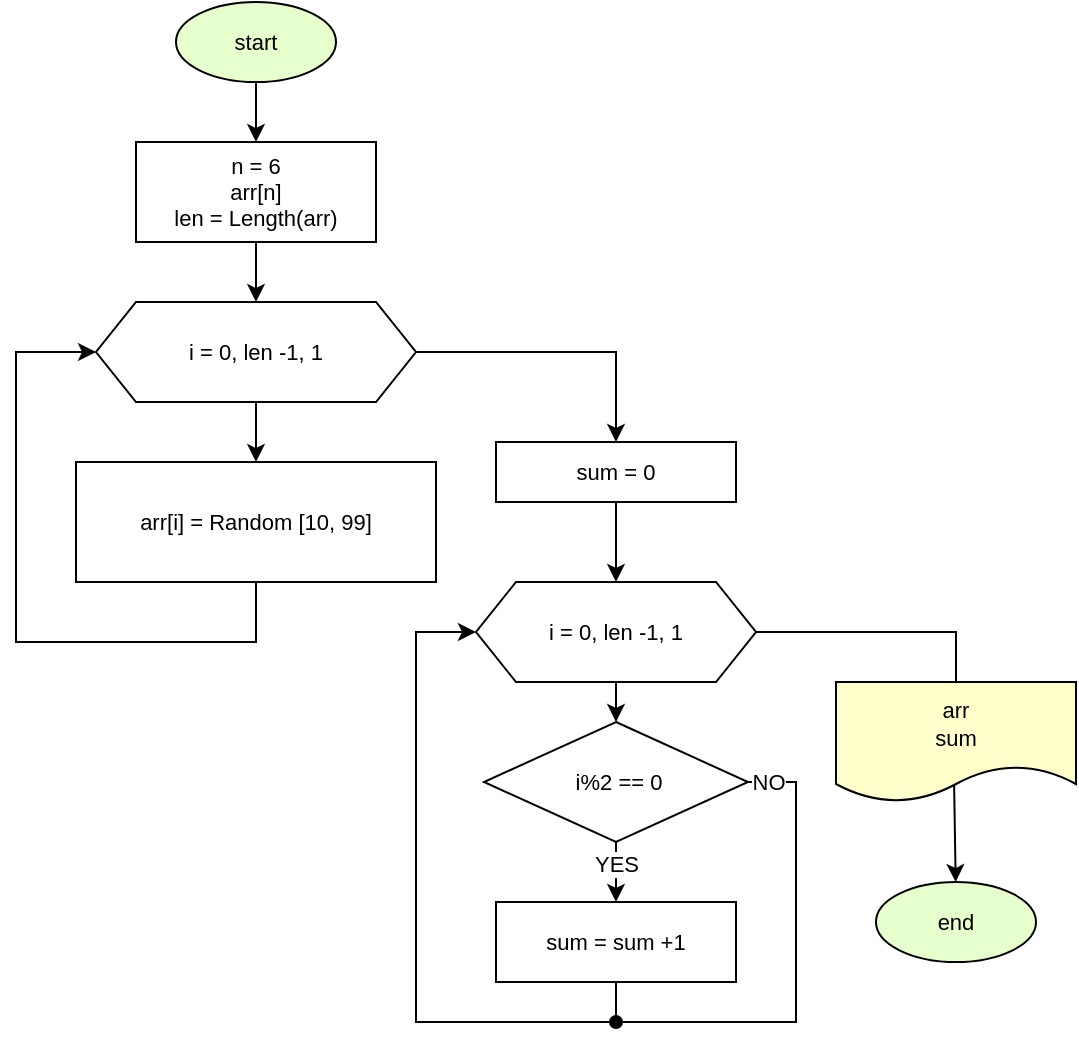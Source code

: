 <mxfile scale="1.2" border="0">
    <diagram id="Aivqml-ADPJbA_GyeIOO" name="Page-1">
        <mxGraphModel dx="1135" dy="551" grid="1" gridSize="10" guides="1" tooltips="1" connect="1" arrows="1" fold="1" page="1" pageScale="1" pageWidth="827" pageHeight="1169" background="#FFFFFF" math="0" shadow="0">
            <root>
                <mxCell id="0"/>
                <mxCell id="1" parent="0"/>
                <mxCell id="76" value="" style="edgeStyle=none;rounded=0;orthogonalLoop=1;jettySize=auto;html=1;fillColor=#FFFFFF;strokeColor=#000000;fontColor=#000000;labelBackgroundColor=none;" edge="1" parent="1" source="77" target="79">
                    <mxGeometry relative="1" as="geometry"/>
                </mxCell>
                <mxCell id="77" value="start" style="ellipse;whiteSpace=wrap;html=1;fillColor=#E6FFCC;strokeColor=#000000;fontSize=11;fontColor=#000000;rounded=0;labelBackgroundColor=none;endArrow=classic;" vertex="1" parent="1">
                    <mxGeometry x="250" y="50" width="80" height="40" as="geometry"/>
                </mxCell>
                <mxCell id="78" value="" style="edgeStyle=none;rounded=0;orthogonalLoop=1;jettySize=auto;html=1;fillColor=#FFFFFF;strokeColor=#000000;fontColor=#000000;labelBackgroundColor=none;" edge="1" parent="1" source="79" target="82">
                    <mxGeometry relative="1" as="geometry"/>
                </mxCell>
                <mxCell id="79" value="n = 6&lt;br&gt;arr[n]&lt;br&gt;len = Length(arr)" style="rounded=0;whiteSpace=wrap;html=1;fontSize=11;fillColor=#FFFFFF;strokeColor=#000000;fontColor=#000000;labelBackgroundColor=none;endArrow=classic;" vertex="1" parent="1">
                    <mxGeometry x="230" y="120" width="120" height="50" as="geometry"/>
                </mxCell>
                <mxCell id="80" value="" style="edgeStyle=none;rounded=0;orthogonalLoop=1;jettySize=auto;html=1;fillColor=#FFFFFF;strokeColor=#000000;fontColor=#000000;labelBackgroundColor=none;" edge="1" parent="1" source="82" target="84">
                    <mxGeometry relative="1" as="geometry"/>
                </mxCell>
                <mxCell id="81" style="edgeStyle=none;rounded=0;orthogonalLoop=1;jettySize=auto;html=1;exitX=1;exitY=0.5;exitDx=0;exitDy=0;fillColor=#FFFFFF;strokeColor=#000000;fontColor=#000000;labelBackgroundColor=none;" edge="1" parent="1" source="82" target="96">
                    <mxGeometry relative="1" as="geometry">
                        <mxPoint x="465" y="260" as="targetPoint"/>
                        <Array as="points">
                            <mxPoint x="470" y="225"/>
                        </Array>
                    </mxGeometry>
                </mxCell>
                <mxCell id="82" value="i = 0, len -1, 1" style="shape=hexagon;perimeter=hexagonPerimeter2;whiteSpace=wrap;html=1;fixedSize=1;fontSize=11;fillColor=#FFFFFF;strokeColor=#000000;fontColor=#000000;rounded=0;labelBackgroundColor=none;endArrow=classic;" vertex="1" parent="1">
                    <mxGeometry x="210" y="200" width="160" height="50" as="geometry"/>
                </mxCell>
                <mxCell id="83" style="edgeStyle=none;rounded=0;orthogonalLoop=1;jettySize=auto;html=1;exitX=0.5;exitY=1;exitDx=0;exitDy=0;entryX=0;entryY=0.5;entryDx=0;entryDy=0;fillColor=#FFFFFF;strokeColor=#000000;fontColor=#000000;labelBackgroundColor=none;" edge="1" parent="1" source="84" target="82">
                    <mxGeometry relative="1" as="geometry">
                        <Array as="points">
                            <mxPoint x="290" y="370"/>
                            <mxPoint x="170" y="370"/>
                            <mxPoint x="170" y="225"/>
                        </Array>
                    </mxGeometry>
                </mxCell>
                <mxCell id="84" value="arr[i] = Random [10, 99]" style="whiteSpace=wrap;html=1;fontSize=11;fillColor=#FFFFFF;strokeColor=#000000;fontColor=#000000;rounded=0;labelBackgroundColor=none;endArrow=classic;" vertex="1" parent="1">
                    <mxGeometry x="200" y="280" width="180" height="60" as="geometry"/>
                </mxCell>
                <mxCell id="85" value="" style="edgeStyle=none;rounded=0;orthogonalLoop=1;jettySize=auto;html=1;fillColor=#FFFFFF;strokeColor=#000000;fontColor=#000000;labelBackgroundColor=none;" edge="1" parent="1" source="86" target="92">
                    <mxGeometry relative="1" as="geometry"/>
                </mxCell>
                <mxCell id="86" value="&lt;span&gt;i = 0, len -1, 1&lt;/span&gt;" style="shape=hexagon;perimeter=hexagonPerimeter2;whiteSpace=wrap;html=1;fixedSize=1;fontSize=11;fillColor=#FFFFFF;strokeColor=#000000;fontColor=#000000;rounded=0;labelBackgroundColor=none;endArrow=classic;" vertex="1" parent="1">
                    <mxGeometry x="400" y="340" width="140" height="50" as="geometry"/>
                </mxCell>
                <mxCell id="87" value="" style="edgeStyle=none;rounded=0;orthogonalLoop=1;jettySize=auto;html=1;fillColor=#FFFFFF;strokeColor=#000000;fontColor=#000000;labelBackgroundColor=none;" edge="1" parent="1" source="92" target="94">
                    <mxGeometry relative="1" as="geometry"/>
                </mxCell>
                <mxCell id="88" value="YES" style="edgeLabel;html=1;align=center;verticalAlign=middle;resizable=0;points=[];labelBackgroundColor=#FFFFFF;fontColor=#000000;" connectable="0" vertex="1" parent="87">
                    <mxGeometry x="-0.515" relative="1" as="geometry">
                        <mxPoint y="3" as="offset"/>
                    </mxGeometry>
                </mxCell>
                <mxCell id="89" style="edgeStyle=none;rounded=0;orthogonalLoop=1;jettySize=auto;html=1;exitX=1;exitY=0.5;exitDx=0;exitDy=0;entryX=0.5;entryY=0;entryDx=0;entryDy=0;fillColor=#FFFFFF;strokeColor=#000000;fontColor=#000000;labelBackgroundColor=none;" edge="1" parent="1" source="86" target="98">
                    <mxGeometry relative="1" as="geometry">
                        <Array as="points">
                            <mxPoint x="640" y="365"/>
                            <mxPoint x="640" y="440"/>
                        </Array>
                    </mxGeometry>
                </mxCell>
                <mxCell id="90" style="edgeStyle=none;rounded=0;orthogonalLoop=1;jettySize=auto;html=1;exitX=1;exitY=0.5;exitDx=0;exitDy=0;endArrow=oval;endFill=1;fillColor=#FFFFFF;strokeColor=#000000;fontColor=#000000;labelBackgroundColor=none;" edge="1" parent="1" source="92">
                    <mxGeometry relative="1" as="geometry">
                        <mxPoint x="470" y="560" as="targetPoint"/>
                        <Array as="points">
                            <mxPoint x="560" y="440"/>
                            <mxPoint x="560" y="560"/>
                        </Array>
                    </mxGeometry>
                </mxCell>
                <mxCell id="91" value="NO" style="edgeLabel;html=1;align=center;verticalAlign=middle;resizable=0;points=[];labelBackgroundColor=#FFFFFF;fontColor=#000000;" connectable="0" vertex="1" parent="90">
                    <mxGeometry x="-0.949" y="-2" relative="1" as="geometry">
                        <mxPoint x="4" y="-2" as="offset"/>
                    </mxGeometry>
                </mxCell>
                <mxCell id="92" value="&amp;nbsp;i%2 == 0" style="rhombus;whiteSpace=wrap;html=1;fontSize=11;fillColor=#FFFFFF;strokeColor=#000000;fontColor=#000000;rounded=0;labelBackgroundColor=none;endArrow=classic;" vertex="1" parent="1">
                    <mxGeometry x="404" y="410" width="132" height="60" as="geometry"/>
                </mxCell>
                <mxCell id="93" style="edgeStyle=none;rounded=0;orthogonalLoop=1;jettySize=auto;html=1;entryX=0;entryY=0.5;entryDx=0;entryDy=0;exitX=0.5;exitY=1;exitDx=0;exitDy=0;fillColor=#FFFFFF;strokeColor=#000000;fontColor=#000000;labelBackgroundColor=none;" edge="1" parent="1" source="94" target="86">
                    <mxGeometry relative="1" as="geometry">
                        <Array as="points">
                            <mxPoint x="470" y="560"/>
                            <mxPoint x="370" y="560"/>
                            <mxPoint x="370" y="365"/>
                        </Array>
                    </mxGeometry>
                </mxCell>
                <mxCell id="94" value="sum = sum +1" style="whiteSpace=wrap;html=1;fontSize=11;fillColor=#FFFFFF;strokeColor=#000000;fontColor=#000000;rounded=0;labelBackgroundColor=none;endArrow=classic;" vertex="1" parent="1">
                    <mxGeometry x="410" y="500" width="120" height="40" as="geometry"/>
                </mxCell>
                <mxCell id="95" value="" style="edgeStyle=none;rounded=0;orthogonalLoop=1;jettySize=auto;html=1;entryX=0.5;entryY=0;entryDx=0;entryDy=0;fillColor=#FFFFFF;strokeColor=#000000;fontColor=#000000;labelBackgroundColor=none;" edge="1" parent="1" source="96" target="86">
                    <mxGeometry relative="1" as="geometry"/>
                </mxCell>
                <mxCell id="96" value="sum = 0" style="rounded=0;whiteSpace=wrap;html=1;fontSize=11;fillColor=#FFFFFF;strokeColor=#000000;fontColor=#000000;labelBackgroundColor=none;endArrow=classic;" vertex="1" parent="1">
                    <mxGeometry x="410" y="270" width="120" height="30" as="geometry"/>
                </mxCell>
                <mxCell id="97" value="" style="edgeStyle=none;rounded=0;orthogonalLoop=1;jettySize=auto;html=1;exitX=0.492;exitY=0.839;exitDx=0;exitDy=0;exitPerimeter=0;fillColor=#FFFFFF;strokeColor=#000000;fontColor=#000000;labelBackgroundColor=none;" edge="1" parent="1" source="98" target="99">
                    <mxGeometry relative="1" as="geometry"/>
                </mxCell>
                <mxCell id="98" value="arr&lt;br&gt;sum" style="shape=document;whiteSpace=wrap;html=1;boundedLbl=1;fillColor=#FFFFCC;strokeColor=#000000;fontSize=11;fontColor=#000000;rounded=0;labelBackgroundColor=none;endArrow=classic;" vertex="1" parent="1">
                    <mxGeometry x="580" y="390" width="120" height="60" as="geometry"/>
                </mxCell>
                <mxCell id="99" value="end" style="ellipse;whiteSpace=wrap;html=1;fillColor=#E6FFCC;strokeColor=#000000;fontSize=11;fontColor=#000000;rounded=0;labelBackgroundColor=none;endArrow=classic;" vertex="1" parent="1">
                    <mxGeometry x="600" y="490" width="80" height="40" as="geometry"/>
                </mxCell>
            </root>
        </mxGraphModel>
    </diagram>
</mxfile>